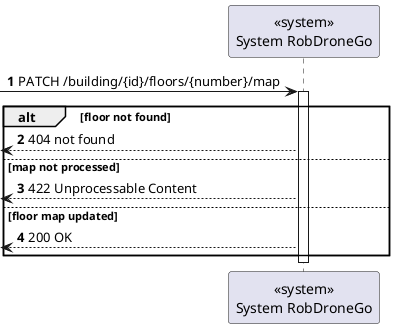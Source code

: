 @startuml
autonumber

participant "<<system>>\nSystem RobDroneGo" as sys

[-> sys: PATCH /building/{id}/floors/{number}/map
activate sys

alt floor not found
    [<--sys  : 404 not found
else map not processed
    [<--sys : 422 Unprocessable Content
else floor map updated
    [<--sys  : 200 OK
end

deactivate sys

@enduml
